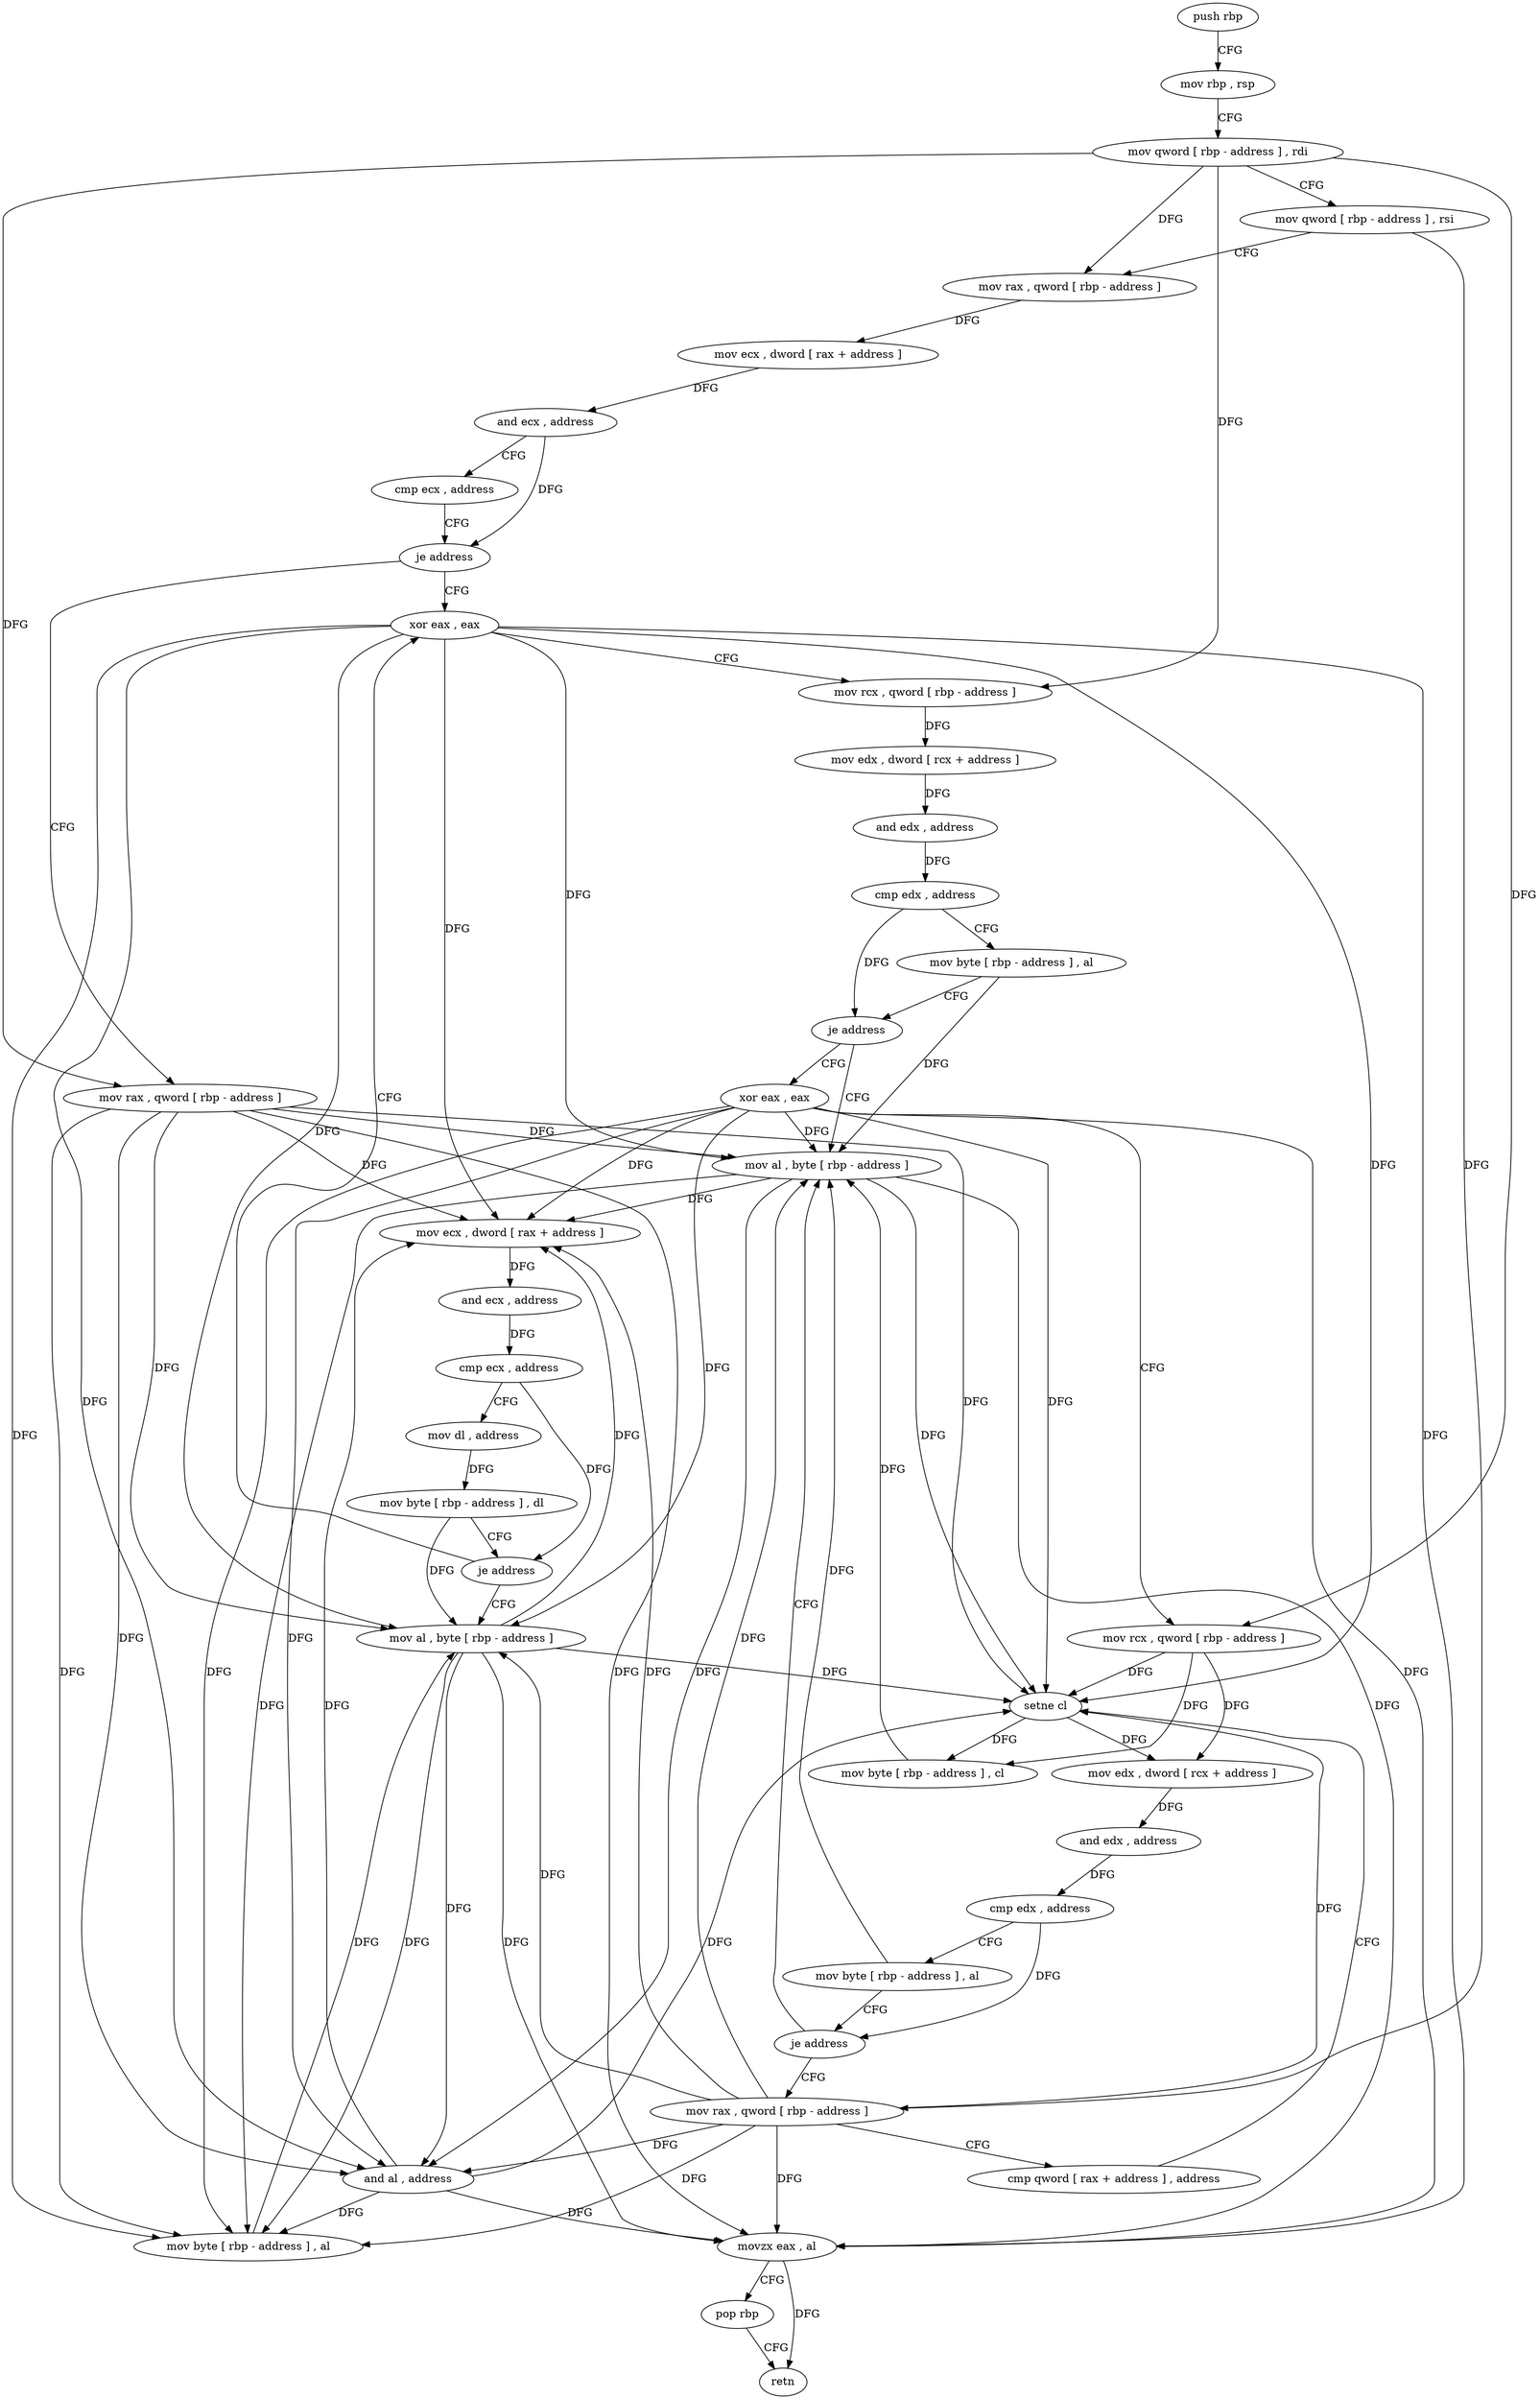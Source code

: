 digraph "func" {
"4268208" [label = "push rbp" ]
"4268209" [label = "mov rbp , rsp" ]
"4268212" [label = "mov qword [ rbp - address ] , rdi" ]
"4268216" [label = "mov qword [ rbp - address ] , rsi" ]
"4268220" [label = "mov rax , qword [ rbp - address ]" ]
"4268224" [label = "mov ecx , dword [ rax + address ]" ]
"4268227" [label = "and ecx , address" ]
"4268230" [label = "cmp ecx , address" ]
"4268233" [label = "je address" ]
"4268263" [label = "xor eax , eax" ]
"4268239" [label = "mov rax , qword [ rbp - address ]" ]
"4268265" [label = "mov rcx , qword [ rbp - address ]" ]
"4268269" [label = "mov edx , dword [ rcx + address ]" ]
"4268272" [label = "and edx , address" ]
"4268275" [label = "cmp edx , address" ]
"4268278" [label = "mov byte [ rbp - address ] , al" ]
"4268281" [label = "je address" ]
"4268326" [label = "mov al , byte [ rbp - address ]" ]
"4268287" [label = "xor eax , eax" ]
"4268243" [label = "mov ecx , dword [ rax + address ]" ]
"4268246" [label = "and ecx , address" ]
"4268249" [label = "cmp ecx , address" ]
"4268252" [label = "mov dl , address" ]
"4268254" [label = "mov byte [ rbp - address ] , dl" ]
"4268257" [label = "je address" ]
"4268332" [label = "mov al , byte [ rbp - address ]" ]
"4268329" [label = "mov byte [ rbp - address ] , al" ]
"4268289" [label = "mov rcx , qword [ rbp - address ]" ]
"4268293" [label = "mov edx , dword [ rcx + address ]" ]
"4268296" [label = "and edx , address" ]
"4268299" [label = "cmp edx , address" ]
"4268302" [label = "mov byte [ rbp - address ] , al" ]
"4268305" [label = "je address" ]
"4268311" [label = "mov rax , qword [ rbp - address ]" ]
"4268335" [label = "and al , address" ]
"4268337" [label = "movzx eax , al" ]
"4268340" [label = "pop rbp" ]
"4268341" [label = "retn" ]
"4268315" [label = "cmp qword [ rax + address ] , address" ]
"4268320" [label = "setne cl" ]
"4268323" [label = "mov byte [ rbp - address ] , cl" ]
"4268208" -> "4268209" [ label = "CFG" ]
"4268209" -> "4268212" [ label = "CFG" ]
"4268212" -> "4268216" [ label = "CFG" ]
"4268212" -> "4268220" [ label = "DFG" ]
"4268212" -> "4268265" [ label = "DFG" ]
"4268212" -> "4268239" [ label = "DFG" ]
"4268212" -> "4268289" [ label = "DFG" ]
"4268216" -> "4268220" [ label = "CFG" ]
"4268216" -> "4268311" [ label = "DFG" ]
"4268220" -> "4268224" [ label = "DFG" ]
"4268224" -> "4268227" [ label = "DFG" ]
"4268227" -> "4268230" [ label = "CFG" ]
"4268227" -> "4268233" [ label = "DFG" ]
"4268230" -> "4268233" [ label = "CFG" ]
"4268233" -> "4268263" [ label = "CFG" ]
"4268233" -> "4268239" [ label = "CFG" ]
"4268263" -> "4268265" [ label = "CFG" ]
"4268263" -> "4268243" [ label = "DFG" ]
"4268263" -> "4268326" [ label = "DFG" ]
"4268263" -> "4268329" [ label = "DFG" ]
"4268263" -> "4268332" [ label = "DFG" ]
"4268263" -> "4268335" [ label = "DFG" ]
"4268263" -> "4268337" [ label = "DFG" ]
"4268263" -> "4268320" [ label = "DFG" ]
"4268239" -> "4268243" [ label = "DFG" ]
"4268239" -> "4268326" [ label = "DFG" ]
"4268239" -> "4268329" [ label = "DFG" ]
"4268239" -> "4268332" [ label = "DFG" ]
"4268239" -> "4268335" [ label = "DFG" ]
"4268239" -> "4268337" [ label = "DFG" ]
"4268239" -> "4268320" [ label = "DFG" ]
"4268265" -> "4268269" [ label = "DFG" ]
"4268269" -> "4268272" [ label = "DFG" ]
"4268272" -> "4268275" [ label = "DFG" ]
"4268275" -> "4268278" [ label = "CFG" ]
"4268275" -> "4268281" [ label = "DFG" ]
"4268278" -> "4268281" [ label = "CFG" ]
"4268278" -> "4268326" [ label = "DFG" ]
"4268281" -> "4268326" [ label = "CFG" ]
"4268281" -> "4268287" [ label = "CFG" ]
"4268326" -> "4268329" [ label = "DFG" ]
"4268326" -> "4268243" [ label = "DFG" ]
"4268326" -> "4268335" [ label = "DFG" ]
"4268326" -> "4268337" [ label = "DFG" ]
"4268326" -> "4268320" [ label = "DFG" ]
"4268287" -> "4268289" [ label = "CFG" ]
"4268287" -> "4268243" [ label = "DFG" ]
"4268287" -> "4268329" [ label = "DFG" ]
"4268287" -> "4268326" [ label = "DFG" ]
"4268287" -> "4268332" [ label = "DFG" ]
"4268287" -> "4268335" [ label = "DFG" ]
"4268287" -> "4268337" [ label = "DFG" ]
"4268287" -> "4268320" [ label = "DFG" ]
"4268243" -> "4268246" [ label = "DFG" ]
"4268246" -> "4268249" [ label = "DFG" ]
"4268249" -> "4268252" [ label = "CFG" ]
"4268249" -> "4268257" [ label = "DFG" ]
"4268252" -> "4268254" [ label = "DFG" ]
"4268254" -> "4268257" [ label = "CFG" ]
"4268254" -> "4268332" [ label = "DFG" ]
"4268257" -> "4268332" [ label = "CFG" ]
"4268257" -> "4268263" [ label = "CFG" ]
"4268332" -> "4268335" [ label = "DFG" ]
"4268332" -> "4268243" [ label = "DFG" ]
"4268332" -> "4268329" [ label = "DFG" ]
"4268332" -> "4268337" [ label = "DFG" ]
"4268332" -> "4268320" [ label = "DFG" ]
"4268329" -> "4268332" [ label = "DFG" ]
"4268289" -> "4268293" [ label = "DFG" ]
"4268289" -> "4268320" [ label = "DFG" ]
"4268289" -> "4268323" [ label = "DFG" ]
"4268293" -> "4268296" [ label = "DFG" ]
"4268296" -> "4268299" [ label = "DFG" ]
"4268299" -> "4268302" [ label = "CFG" ]
"4268299" -> "4268305" [ label = "DFG" ]
"4268302" -> "4268305" [ label = "CFG" ]
"4268302" -> "4268326" [ label = "DFG" ]
"4268305" -> "4268326" [ label = "CFG" ]
"4268305" -> "4268311" [ label = "CFG" ]
"4268311" -> "4268315" [ label = "CFG" ]
"4268311" -> "4268243" [ label = "DFG" ]
"4268311" -> "4268329" [ label = "DFG" ]
"4268311" -> "4268335" [ label = "DFG" ]
"4268311" -> "4268337" [ label = "DFG" ]
"4268311" -> "4268326" [ label = "DFG" ]
"4268311" -> "4268332" [ label = "DFG" ]
"4268311" -> "4268320" [ label = "DFG" ]
"4268335" -> "4268337" [ label = "DFG" ]
"4268335" -> "4268243" [ label = "DFG" ]
"4268335" -> "4268329" [ label = "DFG" ]
"4268335" -> "4268320" [ label = "DFG" ]
"4268337" -> "4268340" [ label = "CFG" ]
"4268337" -> "4268341" [ label = "DFG" ]
"4268340" -> "4268341" [ label = "CFG" ]
"4268315" -> "4268320" [ label = "CFG" ]
"4268320" -> "4268323" [ label = "DFG" ]
"4268320" -> "4268293" [ label = "DFG" ]
"4268323" -> "4268326" [ label = "DFG" ]
}
